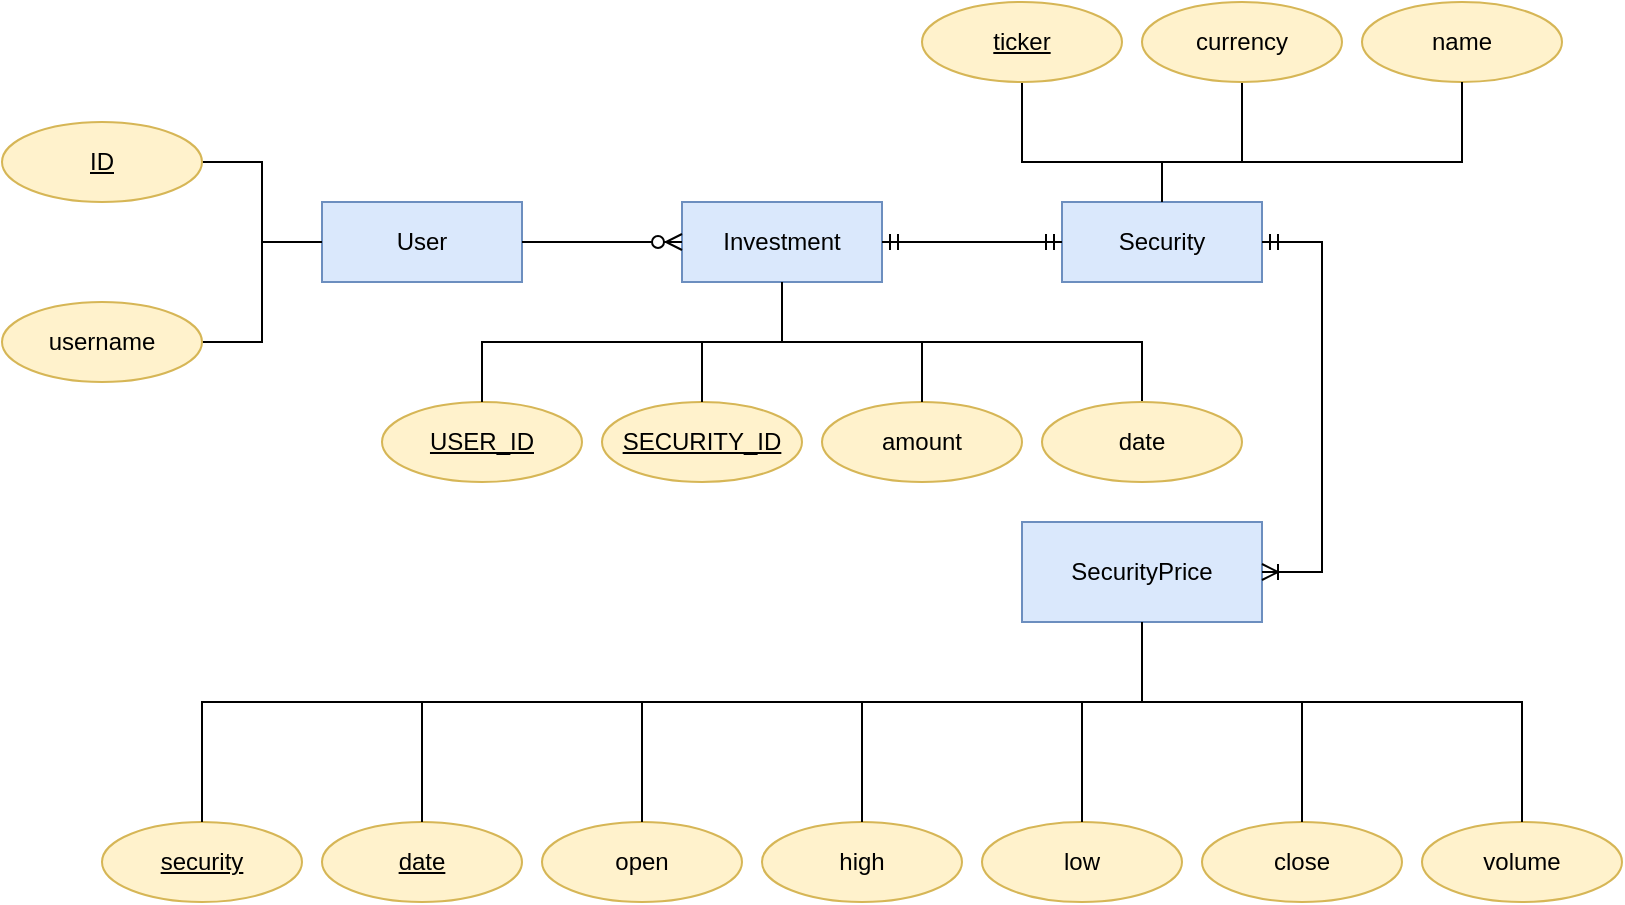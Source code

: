 <mxfile version="20.8.11" type="device"><diagram id="R2lEEEUBdFMjLlhIrx00" name="Page-1"><mxGraphModel dx="1434" dy="1835" grid="1" gridSize="10" guides="1" tooltips="1" connect="1" arrows="1" fold="1" page="1" pageScale="1" pageWidth="850" pageHeight="1100" math="0" shadow="0" extFonts="Permanent Marker^https://fonts.googleapis.com/css?family=Permanent+Marker"><root><mxCell id="0"/><mxCell id="1" parent="0"/><mxCell id="BtRs8O5J7r5sRZT3FG04-1" value="User" style="whiteSpace=wrap;html=1;align=center;fillColor=#dae8fc;strokeColor=#6c8ebf;" parent="1" vertex="1"><mxGeometry x="170" y="-900" width="100" height="40" as="geometry"/></mxCell><mxCell id="BtRs8O5J7r5sRZT3FG04-6" style="edgeStyle=orthogonalEdgeStyle;rounded=0;orthogonalLoop=1;jettySize=auto;html=1;entryX=0;entryY=0.5;entryDx=0;entryDy=0;endArrow=none;endFill=0;" parent="1" source="BtRs8O5J7r5sRZT3FG04-2" target="BtRs8O5J7r5sRZT3FG04-1" edge="1"><mxGeometry relative="1" as="geometry"/></mxCell><mxCell id="BtRs8O5J7r5sRZT3FG04-2" value="username" style="ellipse;whiteSpace=wrap;html=1;align=center;fillColor=#fff2cc;strokeColor=#d6b656;" parent="1" vertex="1"><mxGeometry x="10" y="-850" width="100" height="40" as="geometry"/></mxCell><mxCell id="BtRs8O5J7r5sRZT3FG04-5" style="edgeStyle=orthogonalEdgeStyle;rounded=0;orthogonalLoop=1;jettySize=auto;html=1;entryX=0;entryY=0.5;entryDx=0;entryDy=0;endArrow=none;endFill=0;" parent="1" source="BtRs8O5J7r5sRZT3FG04-3" target="BtRs8O5J7r5sRZT3FG04-1" edge="1"><mxGeometry relative="1" as="geometry"/></mxCell><mxCell id="BtRs8O5J7r5sRZT3FG04-3" value="ID" style="ellipse;whiteSpace=wrap;html=1;align=center;fontStyle=4;fillColor=#fff2cc;strokeColor=#d6b656;" parent="1" vertex="1"><mxGeometry x="10" y="-940" width="100" height="40" as="geometry"/></mxCell><mxCell id="BtRs8O5J7r5sRZT3FG04-7" value="Security" style="whiteSpace=wrap;html=1;align=center;fillColor=#dae8fc;strokeColor=#6c8ebf;" parent="1" vertex="1"><mxGeometry x="540" y="-900" width="100" height="40" as="geometry"/></mxCell><mxCell id="BtRs8O5J7r5sRZT3FG04-16" style="edgeStyle=orthogonalEdgeStyle;rounded=0;orthogonalLoop=1;jettySize=auto;html=1;endArrow=none;endFill=0;exitX=0.5;exitY=1;exitDx=0;exitDy=0;entryX=0.5;entryY=0;entryDx=0;entryDy=0;" parent="1" source="BtRs8O5J7r5sRZT3FG04-15" target="BtRs8O5J7r5sRZT3FG04-7" edge="1"><mxGeometry relative="1" as="geometry"><mxPoint x="660" y="-920" as="targetPoint"/><Array as="points"><mxPoint x="520" y="-920"/><mxPoint x="590" y="-920"/></Array></mxGeometry></mxCell><mxCell id="BtRs8O5J7r5sRZT3FG04-15" value="&lt;u&gt;ticker&lt;/u&gt;" style="ellipse;whiteSpace=wrap;html=1;align=center;fillColor=#fff2cc;strokeColor=#d6b656;" parent="1" vertex="1"><mxGeometry x="470" y="-1000" width="100" height="40" as="geometry"/></mxCell><mxCell id="BtRs8O5J7r5sRZT3FG04-19" style="edgeStyle=orthogonalEdgeStyle;rounded=0;orthogonalLoop=1;jettySize=auto;html=1;entryX=0.5;entryY=0;entryDx=0;entryDy=0;endArrow=none;endFill=0;" parent="1" source="BtRs8O5J7r5sRZT3FG04-18" target="BtRs8O5J7r5sRZT3FG04-7" edge="1"><mxGeometry relative="1" as="geometry"><Array as="points"><mxPoint x="630" y="-920"/><mxPoint x="590" y="-920"/></Array></mxGeometry></mxCell><mxCell id="BtRs8O5J7r5sRZT3FG04-18" value="currency" style="ellipse;whiteSpace=wrap;html=1;align=center;fillColor=#fff2cc;strokeColor=#d6b656;" parent="1" vertex="1"><mxGeometry x="580" y="-1000" width="100" height="40" as="geometry"/></mxCell><mxCell id="cKAziCrMIQUSAFThMj7--4" value="name" style="ellipse;whiteSpace=wrap;html=1;align=center;fillColor=#fff2cc;strokeColor=#d6b656;" parent="1" vertex="1"><mxGeometry x="690" y="-1000" width="100" height="40" as="geometry"/></mxCell><mxCell id="cKAziCrMIQUSAFThMj7--5" style="edgeStyle=orthogonalEdgeStyle;rounded=0;orthogonalLoop=1;jettySize=auto;html=1;entryX=0.5;entryY=0;entryDx=0;entryDy=0;endArrow=none;endFill=0;exitX=0.5;exitY=1;exitDx=0;exitDy=0;" parent="1" source="cKAziCrMIQUSAFThMj7--4" target="BtRs8O5J7r5sRZT3FG04-7" edge="1"><mxGeometry relative="1" as="geometry"><mxPoint x="730" y="-880" as="sourcePoint"/><mxPoint x="670" y="-910" as="targetPoint"/><Array as="points"><mxPoint x="740" y="-920"/><mxPoint x="590" y="-920"/></Array></mxGeometry></mxCell><mxCell id="cKAziCrMIQUSAFThMj7--6" value="SecurityPrice" style="whiteSpace=wrap;html=1;align=center;fillColor=#dae8fc;strokeColor=#6c8ebf;" parent="1" vertex="1"><mxGeometry x="520" y="-740" width="120" height="50" as="geometry"/></mxCell><mxCell id="cKAziCrMIQUSAFThMj7--10" value="" style="edgeStyle=entityRelationEdgeStyle;fontSize=12;html=1;endArrow=ERoneToMany;startArrow=ERmandOne;rounded=0;entryX=1;entryY=0.5;entryDx=0;entryDy=0;exitX=1;exitY=0.5;exitDx=0;exitDy=0;" parent="1" source="BtRs8O5J7r5sRZT3FG04-7" target="cKAziCrMIQUSAFThMj7--6" edge="1"><mxGeometry width="100" height="100" relative="1" as="geometry"><mxPoint x="750" y="-830" as="sourcePoint"/><mxPoint x="560" y="-730" as="targetPoint"/></mxGeometry></mxCell><mxCell id="cKAziCrMIQUSAFThMj7--11" value="&lt;u&gt;date&lt;/u&gt;" style="ellipse;whiteSpace=wrap;html=1;align=center;fillColor=#fff2cc;strokeColor=#d6b656;" parent="1" vertex="1"><mxGeometry x="170" y="-590" width="100" height="40" as="geometry"/></mxCell><mxCell id="cKAziCrMIQUSAFThMj7--12" value="open" style="ellipse;whiteSpace=wrap;html=1;align=center;fillColor=#fff2cc;strokeColor=#d6b656;" parent="1" vertex="1"><mxGeometry x="280" y="-590" width="100" height="40" as="geometry"/></mxCell><mxCell id="cKAziCrMIQUSAFThMj7--13" value="high" style="ellipse;whiteSpace=wrap;html=1;align=center;fillColor=#fff2cc;strokeColor=#d6b656;" parent="1" vertex="1"><mxGeometry x="390" y="-590" width="100" height="40" as="geometry"/></mxCell><mxCell id="cKAziCrMIQUSAFThMj7--14" value="low" style="ellipse;whiteSpace=wrap;html=1;align=center;fillColor=#fff2cc;strokeColor=#d6b656;" parent="1" vertex="1"><mxGeometry x="500" y="-590" width="100" height="40" as="geometry"/></mxCell><mxCell id="cKAziCrMIQUSAFThMj7--15" value="close" style="ellipse;whiteSpace=wrap;html=1;align=center;fillColor=#fff2cc;strokeColor=#d6b656;" parent="1" vertex="1"><mxGeometry x="610" y="-590" width="100" height="40" as="geometry"/></mxCell><mxCell id="cKAziCrMIQUSAFThMj7--16" value="volume" style="ellipse;whiteSpace=wrap;html=1;align=center;fillColor=#fff2cc;strokeColor=#d6b656;" parent="1" vertex="1"><mxGeometry x="720" y="-590" width="100" height="40" as="geometry"/></mxCell><mxCell id="cKAziCrMIQUSAFThMj7--17" style="edgeStyle=orthogonalEdgeStyle;rounded=0;orthogonalLoop=1;jettySize=auto;html=1;entryX=0.5;entryY=0;entryDx=0;entryDy=0;endArrow=none;endFill=0;exitX=0.5;exitY=1;exitDx=0;exitDy=0;" parent="1" source="cKAziCrMIQUSAFThMj7--6" target="cKAziCrMIQUSAFThMj7--11" edge="1"><mxGeometry relative="1" as="geometry"><mxPoint x="380" y="-710" as="sourcePoint"/><mxPoint x="210" y="-650" as="targetPoint"/><Array as="points"><mxPoint x="580" y="-650"/><mxPoint x="220" y="-650"/></Array></mxGeometry></mxCell><mxCell id="cKAziCrMIQUSAFThMj7--20" style="edgeStyle=orthogonalEdgeStyle;rounded=0;orthogonalLoop=1;jettySize=auto;html=1;endArrow=none;endFill=0;exitX=0.5;exitY=0;exitDx=0;exitDy=0;" parent="1" source="cKAziCrMIQUSAFThMj7--12" edge="1"><mxGeometry relative="1" as="geometry"><mxPoint x="330" y="-720" as="sourcePoint"/><mxPoint x="580" y="-690" as="targetPoint"/><Array as="points"><mxPoint x="330" y="-650"/><mxPoint x="580" y="-650"/></Array></mxGeometry></mxCell><mxCell id="cKAziCrMIQUSAFThMj7--21" style="edgeStyle=orthogonalEdgeStyle;rounded=0;orthogonalLoop=1;jettySize=auto;html=1;entryX=0.5;entryY=0;entryDx=0;entryDy=0;endArrow=none;endFill=0;exitX=0.5;exitY=1;exitDx=0;exitDy=0;" parent="1" source="cKAziCrMIQUSAFThMj7--6" target="cKAziCrMIQUSAFThMj7--13" edge="1"><mxGeometry relative="1" as="geometry"><mxPoint x="670" y="-650" as="sourcePoint"/><mxPoint x="730" y="-610" as="targetPoint"/><Array as="points"><mxPoint x="580" y="-650"/><mxPoint x="440" y="-650"/></Array></mxGeometry></mxCell><mxCell id="cKAziCrMIQUSAFThMj7--22" style="edgeStyle=orthogonalEdgeStyle;rounded=0;orthogonalLoop=1;jettySize=auto;html=1;entryX=0.5;entryY=0;entryDx=0;entryDy=0;endArrow=none;endFill=0;exitX=0.5;exitY=1;exitDx=0;exitDy=0;" parent="1" source="cKAziCrMIQUSAFThMj7--6" target="cKAziCrMIQUSAFThMj7--14" edge="1"><mxGeometry relative="1" as="geometry"><mxPoint x="140" y="-890" as="sourcePoint"/><mxPoint x="200" y="-850" as="targetPoint"/><Array as="points"><mxPoint x="580" y="-650"/><mxPoint x="550" y="-650"/></Array></mxGeometry></mxCell><mxCell id="cKAziCrMIQUSAFThMj7--23" style="edgeStyle=orthogonalEdgeStyle;rounded=0;orthogonalLoop=1;jettySize=auto;html=1;entryX=0.5;entryY=0;entryDx=0;entryDy=0;endArrow=none;endFill=0;exitX=0.5;exitY=1;exitDx=0;exitDy=0;" parent="1" source="cKAziCrMIQUSAFThMj7--6" target="cKAziCrMIQUSAFThMj7--15" edge="1"><mxGeometry relative="1" as="geometry"><mxPoint x="660" y="-660" as="sourcePoint"/><mxPoint x="720" y="-620" as="targetPoint"/><Array as="points"><mxPoint x="580" y="-650"/><mxPoint x="660" y="-650"/></Array></mxGeometry></mxCell><mxCell id="cKAziCrMIQUSAFThMj7--24" style="edgeStyle=orthogonalEdgeStyle;rounded=0;orthogonalLoop=1;jettySize=auto;html=1;entryX=0.5;entryY=0;entryDx=0;entryDy=0;endArrow=none;endFill=0;exitX=0.5;exitY=1;exitDx=0;exitDy=0;" parent="1" source="cKAziCrMIQUSAFThMj7--6" target="cKAziCrMIQUSAFThMj7--16" edge="1"><mxGeometry relative="1" as="geometry"><mxPoint x="690" y="-700" as="sourcePoint"/><mxPoint x="750" y="-660" as="targetPoint"/><Array as="points"><mxPoint x="580" y="-650"/><mxPoint x="770" y="-650"/></Array></mxGeometry></mxCell><mxCell id="cKAziCrMIQUSAFThMj7--25" value="Investment" style="whiteSpace=wrap;html=1;align=center;fillColor=#dae8fc;strokeColor=#6c8ebf;" parent="1" vertex="1"><mxGeometry x="350" y="-900" width="100" height="40" as="geometry"/></mxCell><mxCell id="cKAziCrMIQUSAFThMj7--26" value="" style="edgeStyle=entityRelationEdgeStyle;fontSize=12;html=1;endArrow=ERzeroToMany;endFill=1;rounded=0;exitX=1;exitY=0.5;exitDx=0;exitDy=0;entryX=0;entryY=0.5;entryDx=0;entryDy=0;" parent="1" source="BtRs8O5J7r5sRZT3FG04-1" target="cKAziCrMIQUSAFThMj7--25" edge="1"><mxGeometry width="100" height="100" relative="1" as="geometry"><mxPoint x="250" y="-700" as="sourcePoint"/><mxPoint x="350" y="-800" as="targetPoint"/></mxGeometry></mxCell><mxCell id="cKAziCrMIQUSAFThMj7--27" value="" style="edgeStyle=entityRelationEdgeStyle;fontSize=12;html=1;endArrow=ERmandOne;startArrow=ERmandOne;rounded=0;exitX=1;exitY=0.5;exitDx=0;exitDy=0;entryX=0;entryY=0.5;entryDx=0;entryDy=0;" parent="1" source="cKAziCrMIQUSAFThMj7--25" target="BtRs8O5J7r5sRZT3FG04-7" edge="1"><mxGeometry width="100" height="100" relative="1" as="geometry"><mxPoint x="330" y="-720" as="sourcePoint"/><mxPoint x="430" y="-820" as="targetPoint"/></mxGeometry></mxCell><mxCell id="cKAziCrMIQUSAFThMj7--28" value="USER_ID" style="ellipse;whiteSpace=wrap;html=1;align=center;fontStyle=4;fillColor=#fff2cc;strokeColor=#d6b656;" parent="1" vertex="1"><mxGeometry x="200" y="-800" width="100" height="40" as="geometry"/></mxCell><mxCell id="cKAziCrMIQUSAFThMj7--29" value="SECURITY_ID" style="ellipse;whiteSpace=wrap;html=1;align=center;fontStyle=4;fillColor=#fff2cc;strokeColor=#d6b656;" parent="1" vertex="1"><mxGeometry x="310" y="-800" width="100" height="40" as="geometry"/></mxCell><mxCell id="cKAziCrMIQUSAFThMj7--32" value="amount" style="ellipse;whiteSpace=wrap;html=1;align=center;fillColor=#fff2cc;strokeColor=#d6b656;" parent="1" vertex="1"><mxGeometry x="420" y="-800" width="100" height="40" as="geometry"/></mxCell><mxCell id="cKAziCrMIQUSAFThMj7--33" style="edgeStyle=orthogonalEdgeStyle;rounded=0;orthogonalLoop=1;jettySize=auto;html=1;entryX=0.5;entryY=1;entryDx=0;entryDy=0;endArrow=none;endFill=0;exitX=0.5;exitY=0;exitDx=0;exitDy=0;" parent="1" source="cKAziCrMIQUSAFThMj7--28" target="cKAziCrMIQUSAFThMj7--25" edge="1"><mxGeometry relative="1" as="geometry"><mxPoint x="120" y="-910" as="sourcePoint"/><mxPoint x="180" y="-870" as="targetPoint"/></mxGeometry></mxCell><mxCell id="cKAziCrMIQUSAFThMj7--34" style="edgeStyle=orthogonalEdgeStyle;rounded=0;orthogonalLoop=1;jettySize=auto;html=1;entryX=0.5;entryY=0;entryDx=0;entryDy=0;endArrow=none;endFill=0;exitX=0.5;exitY=1;exitDx=0;exitDy=0;" parent="1" source="cKAziCrMIQUSAFThMj7--25" target="cKAziCrMIQUSAFThMj7--29" edge="1"><mxGeometry relative="1" as="geometry"><mxPoint x="130" y="-900" as="sourcePoint"/><mxPoint x="190" y="-860" as="targetPoint"/></mxGeometry></mxCell><mxCell id="cKAziCrMIQUSAFThMj7--35" style="edgeStyle=orthogonalEdgeStyle;rounded=0;orthogonalLoop=1;jettySize=auto;html=1;entryX=0.5;entryY=0;entryDx=0;entryDy=0;endArrow=none;endFill=0;exitX=0.5;exitY=1;exitDx=0;exitDy=0;" parent="1" source="cKAziCrMIQUSAFThMj7--25" target="cKAziCrMIQUSAFThMj7--32" edge="1"><mxGeometry relative="1" as="geometry"><mxPoint x="140" y="-890" as="sourcePoint"/><mxPoint x="200" y="-850" as="targetPoint"/></mxGeometry></mxCell><mxCell id="cKAziCrMIQUSAFThMj7--36" value="&lt;u&gt;security&lt;/u&gt;" style="ellipse;whiteSpace=wrap;html=1;align=center;fillColor=#fff2cc;strokeColor=#d6b656;" parent="1" vertex="1"><mxGeometry x="60" y="-590" width="100" height="40" as="geometry"/></mxCell><mxCell id="cKAziCrMIQUSAFThMj7--37" style="edgeStyle=orthogonalEdgeStyle;rounded=0;orthogonalLoop=1;jettySize=auto;html=1;entryX=0.5;entryY=0;entryDx=0;entryDy=0;endArrow=none;endFill=0;" parent="1" target="cKAziCrMIQUSAFThMj7--36" edge="1"><mxGeometry relative="1" as="geometry"><mxPoint x="580" y="-690" as="sourcePoint"/><mxPoint x="230" y="-580" as="targetPoint"/><Array as="points"><mxPoint x="580" y="-650"/><mxPoint x="110" y="-650"/></Array></mxGeometry></mxCell><mxCell id="wGpmiYlzCvVczGW5oKz2-2" style="edgeStyle=orthogonalEdgeStyle;rounded=0;orthogonalLoop=1;jettySize=auto;html=1;endArrow=none;endFill=0;" parent="1" source="wGpmiYlzCvVczGW5oKz2-1" edge="1"><mxGeometry relative="1" as="geometry"><mxPoint x="400" y="-860" as="targetPoint"/><Array as="points"><mxPoint x="580" y="-830"/><mxPoint x="400" y="-830"/></Array></mxGeometry></mxCell><mxCell id="wGpmiYlzCvVczGW5oKz2-1" value="date" style="ellipse;whiteSpace=wrap;html=1;align=center;fillColor=#fff2cc;strokeColor=#d6b656;" parent="1" vertex="1"><mxGeometry x="530" y="-800" width="100" height="40" as="geometry"/></mxCell></root></mxGraphModel></diagram></mxfile>
